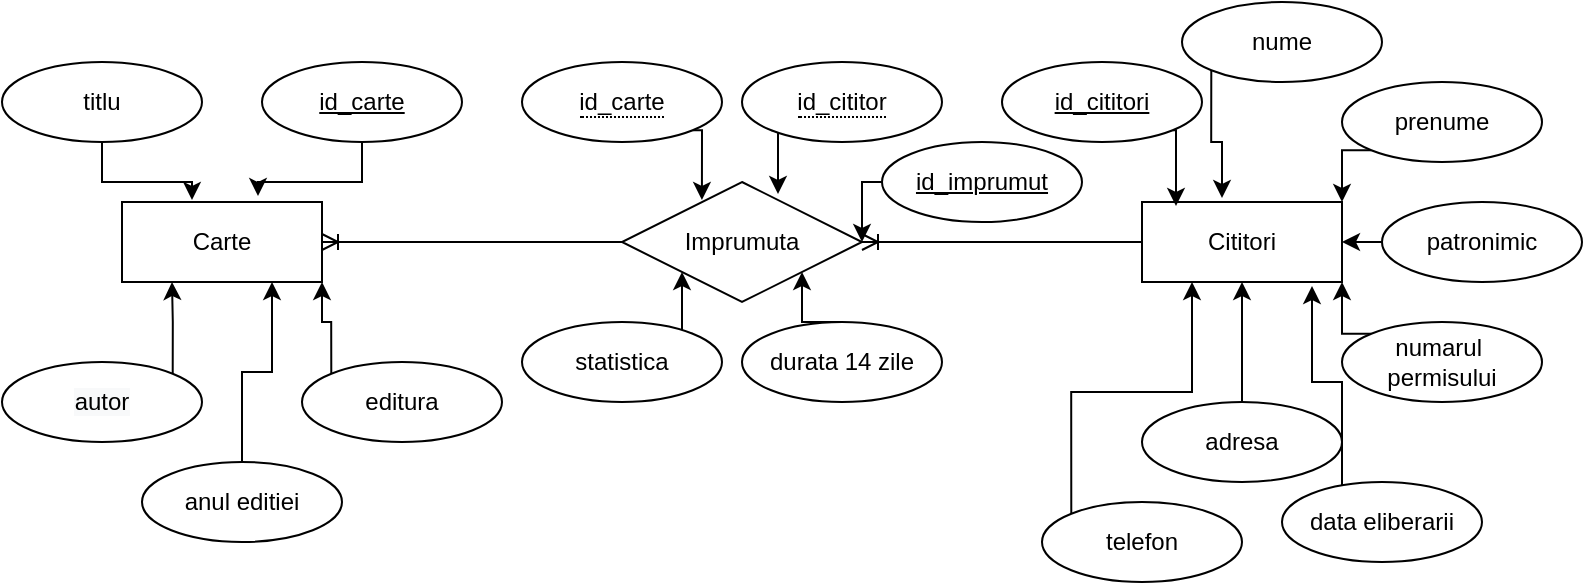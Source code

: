 <mxfile version="14.5.4" type="google"><diagram id="f8Q8nepMKfUQCwmqVd9h" name="Page-1"><mxGraphModel dx="1673" dy="927" grid="1" gridSize="10" guides="1" tooltips="1" connect="1" arrows="1" fold="1" page="1" pageScale="1" pageWidth="827" pageHeight="1169" math="0" shadow="0"><root><mxCell id="0"/><mxCell id="1" parent="0"/><mxCell id="zl82S03LroeITvCyqGg8-1" value="Carte" style="whiteSpace=wrap;html=1;align=center;" vertex="1" parent="1"><mxGeometry x="70" y="130" width="100" height="40" as="geometry"/></mxCell><mxCell id="zl82S03LroeITvCyqGg8-13" style="edgeStyle=orthogonalEdgeStyle;rounded=0;orthogonalLoop=1;jettySize=auto;html=1;exitX=0.5;exitY=1;exitDx=0;exitDy=0;entryX=0.68;entryY=-0.075;entryDx=0;entryDy=0;entryPerimeter=0;" edge="1" parent="1" source="zl82S03LroeITvCyqGg8-2" target="zl82S03LroeITvCyqGg8-1"><mxGeometry relative="1" as="geometry"/></mxCell><mxCell id="zl82S03LroeITvCyqGg8-2" value="id_carte" style="ellipse;whiteSpace=wrap;html=1;align=center;fontStyle=4;" vertex="1" parent="1"><mxGeometry x="140" y="60" width="100" height="40" as="geometry"/></mxCell><mxCell id="zl82S03LroeITvCyqGg8-12" style="edgeStyle=orthogonalEdgeStyle;rounded=0;orthogonalLoop=1;jettySize=auto;html=1;exitX=0.5;exitY=1;exitDx=0;exitDy=0;entryX=0.35;entryY=-0.025;entryDx=0;entryDy=0;entryPerimeter=0;" edge="1" parent="1" source="zl82S03LroeITvCyqGg8-3" target="zl82S03LroeITvCyqGg8-1"><mxGeometry relative="1" as="geometry"/></mxCell><mxCell id="zl82S03LroeITvCyqGg8-3" value="titlu" style="ellipse;whiteSpace=wrap;html=1;align=center;" vertex="1" parent="1"><mxGeometry x="10" y="60" width="100" height="40" as="geometry"/></mxCell><mxCell id="zl82S03LroeITvCyqGg8-10" style="edgeStyle=orthogonalEdgeStyle;rounded=0;orthogonalLoop=1;jettySize=auto;html=1;exitX=1;exitY=0;exitDx=0;exitDy=0;entryX=0.25;entryY=1;entryDx=0;entryDy=0;" edge="1" parent="1" source="zl82S03LroeITvCyqGg8-4" target="zl82S03LroeITvCyqGg8-1"><mxGeometry relative="1" as="geometry"/></mxCell><mxCell id="zl82S03LroeITvCyqGg8-4" value="&#10;&#10;&lt;span style=&quot;color: rgb(0, 0, 0); font-family: helvetica; font-size: 12px; font-style: normal; font-weight: 400; letter-spacing: normal; text-align: center; text-indent: 0px; text-transform: none; word-spacing: 0px; background-color: rgb(248, 249, 250); display: inline; float: none;&quot;&gt;autor&lt;/span&gt;&#10;&#10;" style="ellipse;whiteSpace=wrap;html=1;align=center;" vertex="1" parent="1"><mxGeometry x="10" y="210" width="100" height="40" as="geometry"/></mxCell><mxCell id="zl82S03LroeITvCyqGg8-11" style="edgeStyle=orthogonalEdgeStyle;rounded=0;orthogonalLoop=1;jettySize=auto;html=1;exitX=0;exitY=0;exitDx=0;exitDy=0;entryX=1;entryY=1;entryDx=0;entryDy=0;" edge="1" parent="1" source="zl82S03LroeITvCyqGg8-5" target="zl82S03LroeITvCyqGg8-1"><mxGeometry relative="1" as="geometry"/></mxCell><mxCell id="zl82S03LroeITvCyqGg8-5" value="editura" style="ellipse;whiteSpace=wrap;html=1;align=center;" vertex="1" parent="1"><mxGeometry x="160" y="210" width="100" height="40" as="geometry"/></mxCell><mxCell id="zl82S03LroeITvCyqGg8-9" style="edgeStyle=orthogonalEdgeStyle;rounded=0;orthogonalLoop=1;jettySize=auto;html=1;exitX=0.5;exitY=0;exitDx=0;exitDy=0;entryX=0.75;entryY=1;entryDx=0;entryDy=0;" edge="1" parent="1" source="zl82S03LroeITvCyqGg8-7" target="zl82S03LroeITvCyqGg8-1"><mxGeometry relative="1" as="geometry"/></mxCell><mxCell id="zl82S03LroeITvCyqGg8-7" value="anul editiei" style="ellipse;whiteSpace=wrap;html=1;align=center;" vertex="1" parent="1"><mxGeometry x="80" y="260" width="100" height="40" as="geometry"/></mxCell><mxCell id="zl82S03LroeITvCyqGg8-14" value="Cititori" style="whiteSpace=wrap;html=1;align=center;" vertex="1" parent="1"><mxGeometry x="580" y="130" width="100" height="40" as="geometry"/></mxCell><mxCell id="zl82S03LroeITvCyqGg8-21" style="edgeStyle=orthogonalEdgeStyle;rounded=0;orthogonalLoop=1;jettySize=auto;html=1;exitX=1;exitY=1;exitDx=0;exitDy=0;entryX=0.17;entryY=0.05;entryDx=0;entryDy=0;entryPerimeter=0;" edge="1" parent="1" source="zl82S03LroeITvCyqGg8-15" target="zl82S03LroeITvCyqGg8-14"><mxGeometry relative="1" as="geometry"/></mxCell><mxCell id="zl82S03LroeITvCyqGg8-15" value="id_cititori" style="ellipse;whiteSpace=wrap;html=1;align=center;fontStyle=4;" vertex="1" parent="1"><mxGeometry x="510" y="60" width="100" height="40" as="geometry"/></mxCell><mxCell id="zl82S03LroeITvCyqGg8-22" style="edgeStyle=orthogonalEdgeStyle;rounded=0;orthogonalLoop=1;jettySize=auto;html=1;exitX=0;exitY=1;exitDx=0;exitDy=0;entryX=0.4;entryY=-0.05;entryDx=0;entryDy=0;entryPerimeter=0;" edge="1" parent="1" source="zl82S03LroeITvCyqGg8-16" target="zl82S03LroeITvCyqGg8-14"><mxGeometry relative="1" as="geometry"/></mxCell><mxCell id="zl82S03LroeITvCyqGg8-16" value="nume" style="ellipse;whiteSpace=wrap;html=1;align=center;" vertex="1" parent="1"><mxGeometry x="600" y="30" width="100" height="40" as="geometry"/></mxCell><mxCell id="zl82S03LroeITvCyqGg8-23" style="edgeStyle=orthogonalEdgeStyle;rounded=0;orthogonalLoop=1;jettySize=auto;html=1;exitX=0;exitY=1;exitDx=0;exitDy=0;entryX=1;entryY=0;entryDx=0;entryDy=0;" edge="1" parent="1" source="zl82S03LroeITvCyqGg8-17" target="zl82S03LroeITvCyqGg8-14"><mxGeometry relative="1" as="geometry"/></mxCell><mxCell id="zl82S03LroeITvCyqGg8-17" value="prenume" style="ellipse;whiteSpace=wrap;html=1;align=center;" vertex="1" parent="1"><mxGeometry x="680" y="70" width="100" height="40" as="geometry"/></mxCell><mxCell id="zl82S03LroeITvCyqGg8-24" style="edgeStyle=orthogonalEdgeStyle;rounded=0;orthogonalLoop=1;jettySize=auto;html=1;exitX=0;exitY=0.5;exitDx=0;exitDy=0;entryX=1;entryY=0.5;entryDx=0;entryDy=0;" edge="1" parent="1" source="zl82S03LroeITvCyqGg8-18" target="zl82S03LroeITvCyqGg8-14"><mxGeometry relative="1" as="geometry"/></mxCell><mxCell id="zl82S03LroeITvCyqGg8-18" value="patronimic" style="ellipse;whiteSpace=wrap;html=1;align=center;" vertex="1" parent="1"><mxGeometry x="700" y="130" width="100" height="40" as="geometry"/></mxCell><mxCell id="zl82S03LroeITvCyqGg8-25" style="edgeStyle=orthogonalEdgeStyle;rounded=0;orthogonalLoop=1;jettySize=auto;html=1;exitX=0;exitY=0;exitDx=0;exitDy=0;entryX=1;entryY=1;entryDx=0;entryDy=0;" edge="1" parent="1" source="zl82S03LroeITvCyqGg8-19" target="zl82S03LroeITvCyqGg8-14"><mxGeometry relative="1" as="geometry"/></mxCell><mxCell id="zl82S03LroeITvCyqGg8-19" value="numarul&amp;nbsp; permisului" style="ellipse;whiteSpace=wrap;html=1;align=center;" vertex="1" parent="1"><mxGeometry x="680" y="190" width="100" height="40" as="geometry"/></mxCell><mxCell id="zl82S03LroeITvCyqGg8-26" style="edgeStyle=orthogonalEdgeStyle;rounded=0;orthogonalLoop=1;jettySize=auto;html=1;exitX=1;exitY=0;exitDx=0;exitDy=0;entryX=0.85;entryY=1.05;entryDx=0;entryDy=0;entryPerimeter=0;" edge="1" parent="1" source="zl82S03LroeITvCyqGg8-20" target="zl82S03LroeITvCyqGg8-14"><mxGeometry relative="1" as="geometry"><Array as="points"><mxPoint x="680" y="276"/><mxPoint x="680" y="220"/><mxPoint x="665" y="220"/></Array></mxGeometry></mxCell><mxCell id="zl82S03LroeITvCyqGg8-20" value="data eliberarii" style="ellipse;whiteSpace=wrap;html=1;align=center;" vertex="1" parent="1"><mxGeometry x="650" y="270" width="100" height="40" as="geometry"/></mxCell><mxCell id="zl82S03LroeITvCyqGg8-30" style="edgeStyle=orthogonalEdgeStyle;rounded=0;orthogonalLoop=1;jettySize=auto;html=1;exitX=0.5;exitY=0;exitDx=0;exitDy=0;entryX=0.5;entryY=1;entryDx=0;entryDy=0;" edge="1" parent="1" source="zl82S03LroeITvCyqGg8-27" target="zl82S03LroeITvCyqGg8-14"><mxGeometry relative="1" as="geometry"/></mxCell><mxCell id="zl82S03LroeITvCyqGg8-27" value="adresa" style="ellipse;whiteSpace=wrap;html=1;align=center;" vertex="1" parent="1"><mxGeometry x="580" y="230" width="100" height="40" as="geometry"/></mxCell><mxCell id="zl82S03LroeITvCyqGg8-29" style="edgeStyle=orthogonalEdgeStyle;rounded=0;orthogonalLoop=1;jettySize=auto;html=1;exitX=0;exitY=0;exitDx=0;exitDy=0;entryX=0.25;entryY=1;entryDx=0;entryDy=0;" edge="1" parent="1" source="zl82S03LroeITvCyqGg8-28" target="zl82S03LroeITvCyqGg8-14"><mxGeometry relative="1" as="geometry"/></mxCell><mxCell id="zl82S03LroeITvCyqGg8-28" value="telefon" style="ellipse;whiteSpace=wrap;html=1;align=center;" vertex="1" parent="1"><mxGeometry x="530" y="280" width="100" height="40" as="geometry"/></mxCell><mxCell id="zl82S03LroeITvCyqGg8-31" value="Imprumuta" style="shape=rhombus;perimeter=rhombusPerimeter;whiteSpace=wrap;html=1;align=center;" vertex="1" parent="1"><mxGeometry x="320" y="120" width="120" height="60" as="geometry"/></mxCell><mxCell id="zl82S03LroeITvCyqGg8-39" style="edgeStyle=orthogonalEdgeStyle;rounded=0;orthogonalLoop=1;jettySize=auto;html=1;exitX=1;exitY=1;exitDx=0;exitDy=0;entryX=0.333;entryY=0.15;entryDx=0;entryDy=0;entryPerimeter=0;" edge="1" parent="1" source="zl82S03LroeITvCyqGg8-33" target="zl82S03LroeITvCyqGg8-31"><mxGeometry relative="1" as="geometry"/></mxCell><mxCell id="zl82S03LroeITvCyqGg8-33" value="&lt;span style=&quot;border-bottom: 1px dotted&quot;&gt;id_carte&lt;/span&gt;" style="ellipse;whiteSpace=wrap;html=1;align=center;" vertex="1" parent="1"><mxGeometry x="270" y="60" width="100" height="40" as="geometry"/></mxCell><mxCell id="zl82S03LroeITvCyqGg8-40" style="edgeStyle=orthogonalEdgeStyle;rounded=0;orthogonalLoop=1;jettySize=auto;html=1;exitX=0;exitY=1;exitDx=0;exitDy=0;entryX=0.65;entryY=0.1;entryDx=0;entryDy=0;entryPerimeter=0;" edge="1" parent="1" source="zl82S03LroeITvCyqGg8-34" target="zl82S03LroeITvCyqGg8-31"><mxGeometry relative="1" as="geometry"/></mxCell><mxCell id="zl82S03LroeITvCyqGg8-34" value="&lt;span style=&quot;border-bottom: 1px dotted&quot;&gt;id_cititor&lt;/span&gt;" style="ellipse;whiteSpace=wrap;html=1;align=center;" vertex="1" parent="1"><mxGeometry x="380" y="60" width="100" height="40" as="geometry"/></mxCell><mxCell id="zl82S03LroeITvCyqGg8-41" style="edgeStyle=orthogonalEdgeStyle;rounded=0;orthogonalLoop=1;jettySize=auto;html=1;exitX=0;exitY=0.5;exitDx=0;exitDy=0;entryX=1;entryY=0.5;entryDx=0;entryDy=0;" edge="1" parent="1" source="zl82S03LroeITvCyqGg8-35" target="zl82S03LroeITvCyqGg8-31"><mxGeometry relative="1" as="geometry"/></mxCell><mxCell id="zl82S03LroeITvCyqGg8-35" value="id_imprumut" style="ellipse;whiteSpace=wrap;html=1;align=center;fontStyle=4;" vertex="1" parent="1"><mxGeometry x="450" y="100" width="100" height="40" as="geometry"/></mxCell><mxCell id="zl82S03LroeITvCyqGg8-42" style="edgeStyle=orthogonalEdgeStyle;rounded=0;orthogonalLoop=1;jettySize=auto;html=1;exitX=0.5;exitY=0;exitDx=0;exitDy=0;entryX=1;entryY=1;entryDx=0;entryDy=0;" edge="1" parent="1" source="zl82S03LroeITvCyqGg8-36" target="zl82S03LroeITvCyqGg8-31"><mxGeometry relative="1" as="geometry"/></mxCell><mxCell id="zl82S03LroeITvCyqGg8-36" value="durata 14 zile" style="ellipse;whiteSpace=wrap;html=1;align=center;" vertex="1" parent="1"><mxGeometry x="380" y="190" width="100" height="40" as="geometry"/></mxCell><mxCell id="zl82S03LroeITvCyqGg8-43" style="edgeStyle=orthogonalEdgeStyle;rounded=0;orthogonalLoop=1;jettySize=auto;html=1;exitX=1;exitY=0;exitDx=0;exitDy=0;entryX=0;entryY=1;entryDx=0;entryDy=0;" edge="1" parent="1" source="zl82S03LroeITvCyqGg8-38" target="zl82S03LroeITvCyqGg8-31"><mxGeometry relative="1" as="geometry"/></mxCell><mxCell id="zl82S03LroeITvCyqGg8-38" value="statistica" style="ellipse;whiteSpace=wrap;html=1;align=center;" vertex="1" parent="1"><mxGeometry x="270" y="190" width="100" height="40" as="geometry"/></mxCell><mxCell id="zl82S03LroeITvCyqGg8-44" value="" style="edgeStyle=entityRelationEdgeStyle;fontSize=12;html=1;endArrow=ERoneToMany;exitX=0;exitY=0.5;exitDx=0;exitDy=0;entryX=1;entryY=0.5;entryDx=0;entryDy=0;" edge="1" parent="1" source="zl82S03LroeITvCyqGg8-14" target="zl82S03LroeITvCyqGg8-31"><mxGeometry width="100" height="100" relative="1" as="geometry"><mxPoint x="280" y="460" as="sourcePoint"/><mxPoint x="380" y="360" as="targetPoint"/></mxGeometry></mxCell><mxCell id="zl82S03LroeITvCyqGg8-45" value="" style="edgeStyle=entityRelationEdgeStyle;fontSize=12;html=1;endArrow=ERoneToMany;entryX=1;entryY=0.5;entryDx=0;entryDy=0;exitX=0;exitY=0.5;exitDx=0;exitDy=0;" edge="1" parent="1" source="zl82S03LroeITvCyqGg8-31" target="zl82S03LroeITvCyqGg8-1"><mxGeometry width="100" height="100" relative="1" as="geometry"><mxPoint x="250" y="440" as="sourcePoint"/><mxPoint x="350" y="340" as="targetPoint"/></mxGeometry></mxCell></root></mxGraphModel></diagram></mxfile>